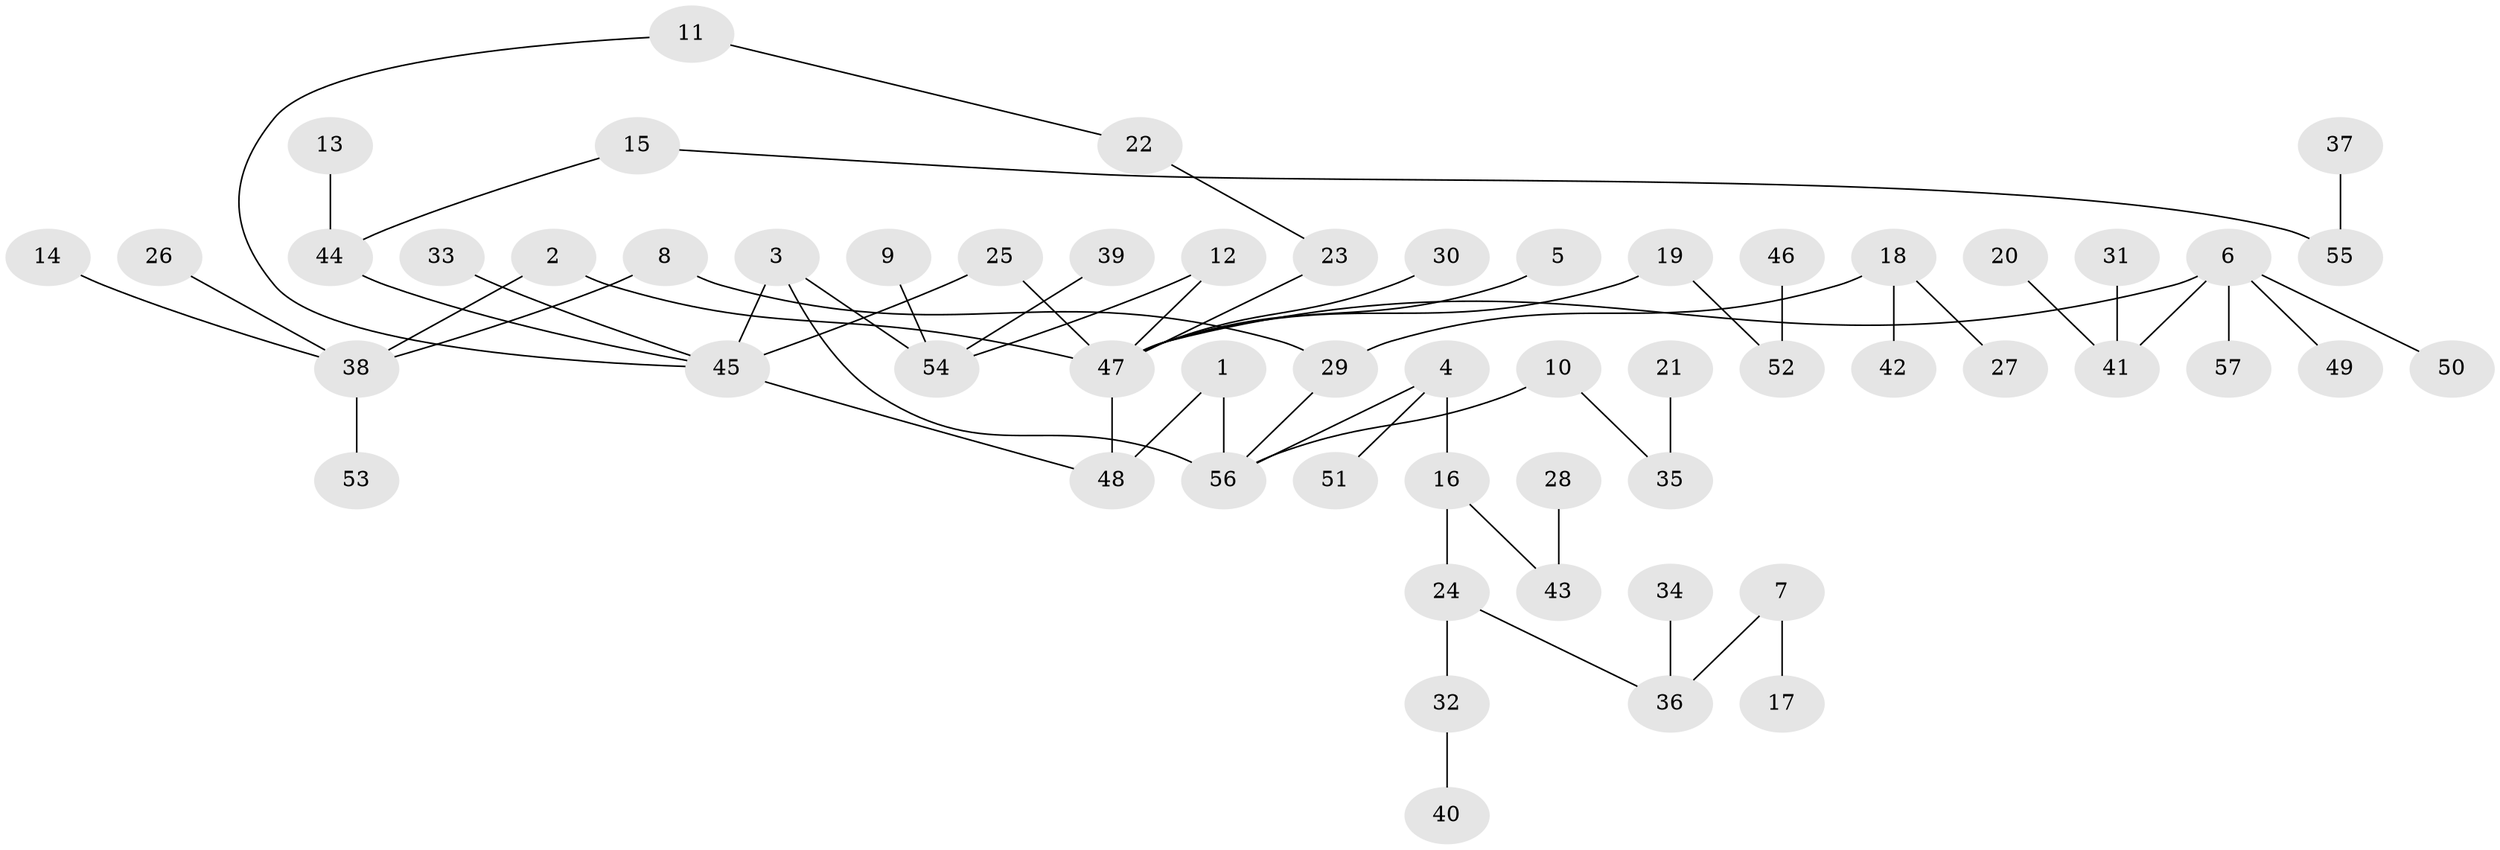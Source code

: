 // original degree distribution, {11: 0.008849557522123894, 4: 0.061946902654867256, 2: 0.2743362831858407, 6: 0.02654867256637168, 3: 0.09734513274336283, 5: 0.035398230088495575, 1: 0.48672566371681414, 7: 0.008849557522123894}
// Generated by graph-tools (version 1.1) at 2025/01/03/09/25 03:01:06]
// undirected, 57 vertices, 61 edges
graph export_dot {
graph [start="1"]
  node [color=gray90,style=filled];
  1;
  2;
  3;
  4;
  5;
  6;
  7;
  8;
  9;
  10;
  11;
  12;
  13;
  14;
  15;
  16;
  17;
  18;
  19;
  20;
  21;
  22;
  23;
  24;
  25;
  26;
  27;
  28;
  29;
  30;
  31;
  32;
  33;
  34;
  35;
  36;
  37;
  38;
  39;
  40;
  41;
  42;
  43;
  44;
  45;
  46;
  47;
  48;
  49;
  50;
  51;
  52;
  53;
  54;
  55;
  56;
  57;
  1 -- 48 [weight=1.0];
  1 -- 56 [weight=1.0];
  2 -- 38 [weight=1.0];
  2 -- 47 [weight=1.0];
  3 -- 45 [weight=1.0];
  3 -- 54 [weight=1.0];
  3 -- 56 [weight=1.0];
  4 -- 16 [weight=1.0];
  4 -- 51 [weight=1.0];
  4 -- 56 [weight=1.0];
  5 -- 47 [weight=1.0];
  6 -- 41 [weight=1.0];
  6 -- 47 [weight=1.0];
  6 -- 49 [weight=1.0];
  6 -- 50 [weight=1.0];
  6 -- 57 [weight=1.0];
  7 -- 17 [weight=1.0];
  7 -- 36 [weight=1.0];
  8 -- 29 [weight=1.0];
  8 -- 38 [weight=1.0];
  9 -- 54 [weight=1.0];
  10 -- 35 [weight=1.0];
  10 -- 56 [weight=1.0];
  11 -- 22 [weight=1.0];
  11 -- 45 [weight=1.0];
  12 -- 47 [weight=1.0];
  12 -- 54 [weight=1.0];
  13 -- 44 [weight=1.0];
  14 -- 38 [weight=1.0];
  15 -- 44 [weight=1.0];
  15 -- 55 [weight=1.0];
  16 -- 24 [weight=1.0];
  16 -- 43 [weight=1.0];
  18 -- 27 [weight=1.0];
  18 -- 29 [weight=1.0];
  18 -- 42 [weight=1.0];
  19 -- 47 [weight=1.0];
  19 -- 52 [weight=1.0];
  20 -- 41 [weight=1.0];
  21 -- 35 [weight=1.0];
  22 -- 23 [weight=1.0];
  23 -- 47 [weight=1.0];
  24 -- 32 [weight=1.0];
  24 -- 36 [weight=1.0];
  25 -- 45 [weight=1.0];
  25 -- 47 [weight=1.0];
  26 -- 38 [weight=1.0];
  28 -- 43 [weight=1.0];
  29 -- 56 [weight=1.0];
  30 -- 47 [weight=1.0];
  31 -- 41 [weight=1.0];
  32 -- 40 [weight=1.0];
  33 -- 45 [weight=1.0];
  34 -- 36 [weight=1.0];
  37 -- 55 [weight=1.0];
  38 -- 53 [weight=1.0];
  39 -- 54 [weight=1.0];
  44 -- 45 [weight=1.0];
  45 -- 48 [weight=1.0];
  46 -- 52 [weight=1.0];
  47 -- 48 [weight=1.0];
}
